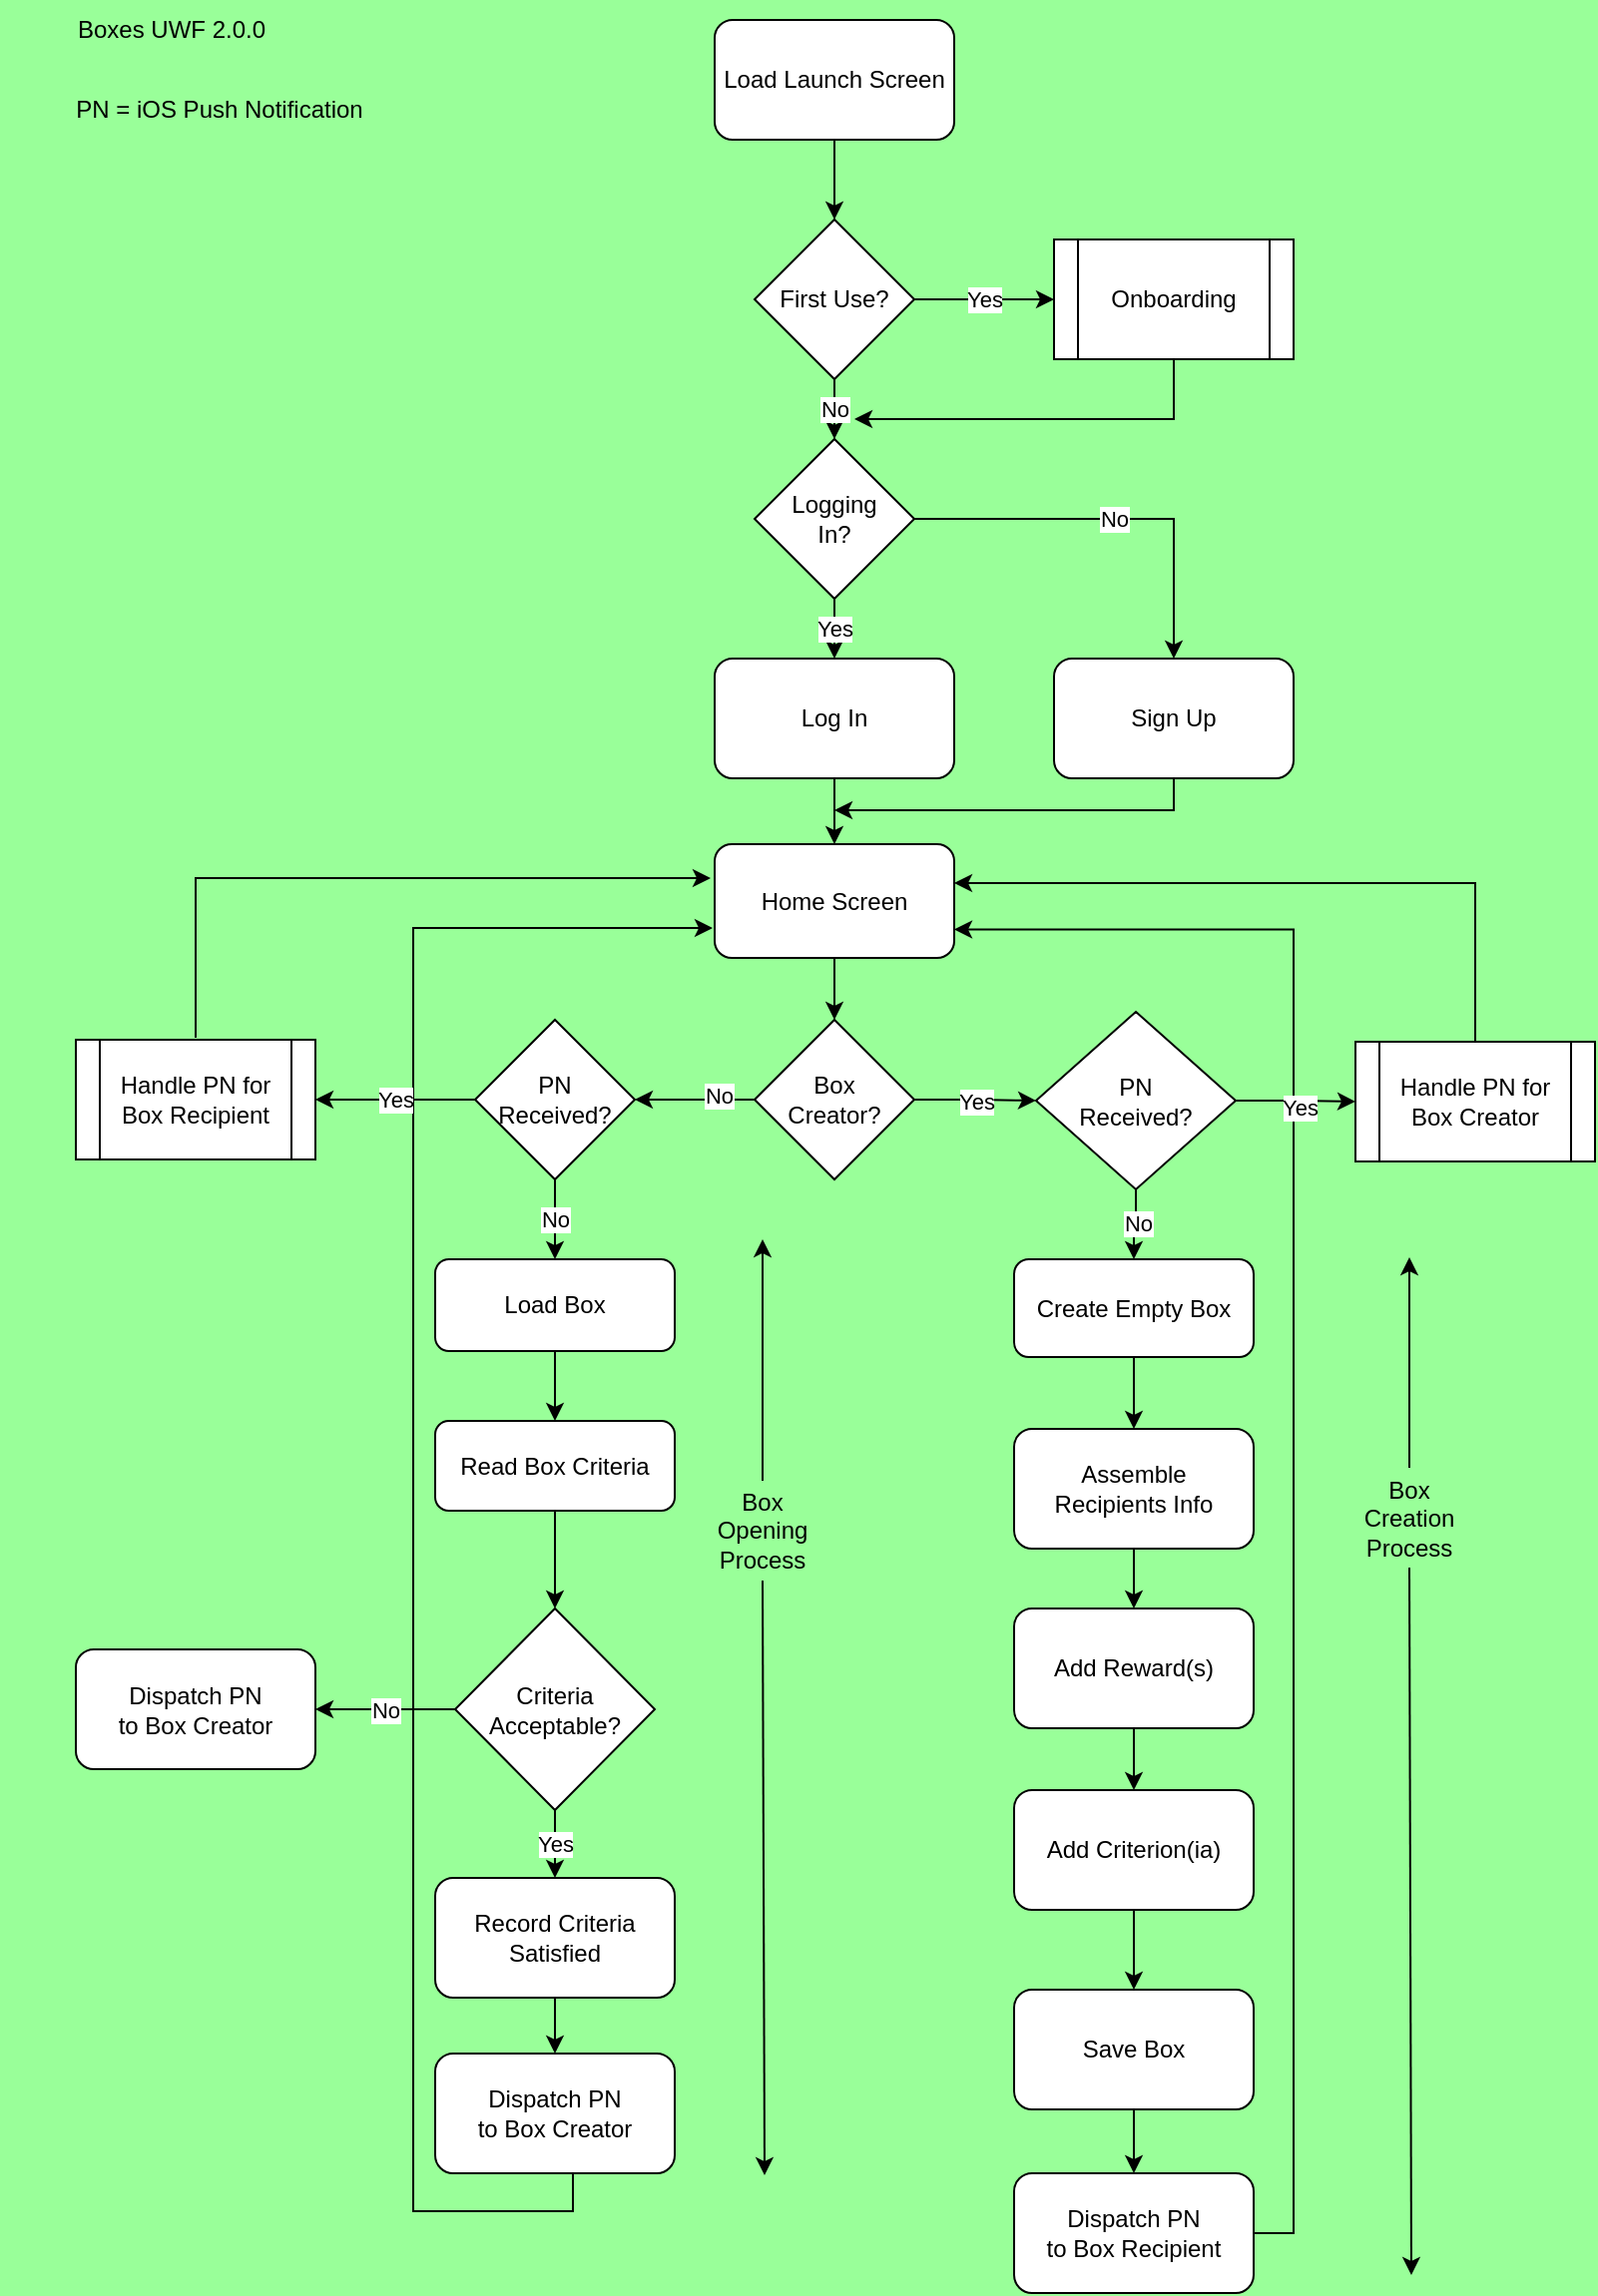 <mxfile version="20.2.2" type="device" pages="3"><diagram id="6oOxWtlQWm77AqL9Hm0L" name="Page-1"><mxGraphModel dx="922" dy="533" grid="1" gridSize="10" guides="1" tooltips="1" connect="1" arrows="1" fold="1" page="1" pageScale="1" pageWidth="827" pageHeight="1169" background="#99FF99" math="0" shadow="0"><root><mxCell id="0"/><mxCell id="1" parent="0"/><mxCell id="ObhwQUfPzlnqqxo6KbTJ-1" style="edgeStyle=orthogonalEdgeStyle;rounded=0;orthogonalLoop=1;jettySize=auto;html=1;exitX=0.5;exitY=1;exitDx=0;exitDy=0;entryX=0.5;entryY=0;entryDx=0;entryDy=0;" parent="1" source="ObhwQUfPzlnqqxo6KbTJ-2" target="ObhwQUfPzlnqqxo6KbTJ-5" edge="1"><mxGeometry relative="1" as="geometry"/></mxCell><mxCell id="ObhwQUfPzlnqqxo6KbTJ-2" value="Load Launch Screen" style="rounded=1;whiteSpace=wrap;html=1;" parent="1" vertex="1"><mxGeometry x="360" y="40" width="120" height="60" as="geometry"/></mxCell><mxCell id="ObhwQUfPzlnqqxo6KbTJ-3" value="Yes" style="edgeStyle=orthogonalEdgeStyle;rounded=0;orthogonalLoop=1;jettySize=auto;html=1;entryX=0;entryY=0.5;entryDx=0;entryDy=0;" parent="1" source="ObhwQUfPzlnqqxo6KbTJ-5" target="ObhwQUfPzlnqqxo6KbTJ-7" edge="1"><mxGeometry relative="1" as="geometry"/></mxCell><mxCell id="ObhwQUfPzlnqqxo6KbTJ-4" value="No" style="edgeStyle=orthogonalEdgeStyle;rounded=0;orthogonalLoop=1;jettySize=auto;html=1;exitX=0.5;exitY=1;exitDx=0;exitDy=0;entryX=0.5;entryY=0;entryDx=0;entryDy=0;" parent="1" source="ObhwQUfPzlnqqxo6KbTJ-5" edge="1"><mxGeometry relative="1" as="geometry"><mxPoint x="420" y="250" as="targetPoint"/></mxGeometry></mxCell><mxCell id="ObhwQUfPzlnqqxo6KbTJ-5" value="First Use?" style="rhombus;whiteSpace=wrap;html=1;" parent="1" vertex="1"><mxGeometry x="380" y="140" width="80" height="80" as="geometry"/></mxCell><mxCell id="ObhwQUfPzlnqqxo6KbTJ-6" style="edgeStyle=orthogonalEdgeStyle;rounded=0;orthogonalLoop=1;jettySize=auto;html=1;exitX=0.5;exitY=1;exitDx=0;exitDy=0;" parent="1" source="ObhwQUfPzlnqqxo6KbTJ-7" edge="1"><mxGeometry relative="1" as="geometry"><mxPoint x="430" y="240" as="targetPoint"/><Array as="points"><mxPoint x="590" y="240"/></Array></mxGeometry></mxCell><mxCell id="ObhwQUfPzlnqqxo6KbTJ-7" value="Onboarding" style="shape=process;whiteSpace=wrap;html=1;backgroundOutline=1;" parent="1" vertex="1"><mxGeometry x="530" y="150" width="120" height="60" as="geometry"/></mxCell><mxCell id="ObhwQUfPzlnqqxo6KbTJ-8" value="No" style="edgeStyle=orthogonalEdgeStyle;rounded=0;orthogonalLoop=1;jettySize=auto;html=1;entryX=0.5;entryY=0;entryDx=0;entryDy=0;" parent="1" source="ObhwQUfPzlnqqxo6KbTJ-10" target="ObhwQUfPzlnqqxo6KbTJ-12" edge="1"><mxGeometry relative="1" as="geometry"><mxPoint x="600" y="290" as="targetPoint"/></mxGeometry></mxCell><mxCell id="ObhwQUfPzlnqqxo6KbTJ-9" value="Yes&lt;br&gt;" style="edgeStyle=orthogonalEdgeStyle;rounded=0;orthogonalLoop=1;jettySize=auto;html=1;entryX=0.5;entryY=0;entryDx=0;entryDy=0;" parent="1" source="ObhwQUfPzlnqqxo6KbTJ-10" target="ObhwQUfPzlnqqxo6KbTJ-14" edge="1"><mxGeometry relative="1" as="geometry"/></mxCell><mxCell id="ObhwQUfPzlnqqxo6KbTJ-10" value="Logging&lt;br&gt;In?" style="rhombus;whiteSpace=wrap;html=1;" parent="1" vertex="1"><mxGeometry x="380" y="250" width="80" height="80" as="geometry"/></mxCell><mxCell id="ObhwQUfPzlnqqxo6KbTJ-11" style="edgeStyle=orthogonalEdgeStyle;rounded=0;orthogonalLoop=1;jettySize=auto;html=1;exitX=0.5;exitY=1;exitDx=0;exitDy=0;" parent="1" source="ObhwQUfPzlnqqxo6KbTJ-12" edge="1"><mxGeometry relative="1" as="geometry"><mxPoint x="420" y="436" as="targetPoint"/><Array as="points"><mxPoint x="590" y="436"/></Array><mxPoint x="740" y="436" as="sourcePoint"/></mxGeometry></mxCell><mxCell id="ObhwQUfPzlnqqxo6KbTJ-12" value="Sign Up" style="rounded=1;whiteSpace=wrap;html=1;" parent="1" vertex="1"><mxGeometry x="530" y="360" width="120" height="60" as="geometry"/></mxCell><mxCell id="ObhwQUfPzlnqqxo6KbTJ-13" style="edgeStyle=orthogonalEdgeStyle;rounded=0;orthogonalLoop=1;jettySize=auto;html=1;entryX=0.5;entryY=0;entryDx=0;entryDy=0;" parent="1" source="ObhwQUfPzlnqqxo6KbTJ-14" target="ObhwQUfPzlnqqxo6KbTJ-37" edge="1"><mxGeometry relative="1" as="geometry"/></mxCell><mxCell id="ObhwQUfPzlnqqxo6KbTJ-14" value="Log In" style="rounded=1;whiteSpace=wrap;html=1;" parent="1" vertex="1"><mxGeometry x="360" y="360" width="120" height="60" as="geometry"/></mxCell><mxCell id="ObhwQUfPzlnqqxo6KbTJ-15" value="Yes" style="edgeStyle=orthogonalEdgeStyle;rounded=0;orthogonalLoop=1;jettySize=auto;html=1;" parent="1" source="ObhwQUfPzlnqqxo6KbTJ-18" target="ObhwQUfPzlnqqxo6KbTJ-41" edge="1"><mxGeometry relative="1" as="geometry"/></mxCell><mxCell id="ObhwQUfPzlnqqxo6KbTJ-16" style="edgeStyle=orthogonalEdgeStyle;rounded=0;orthogonalLoop=1;jettySize=auto;html=1;entryX=1;entryY=0.5;entryDx=0;entryDy=0;" parent="1" source="ObhwQUfPzlnqqxo6KbTJ-18" target="ObhwQUfPzlnqqxo6KbTJ-47" edge="1"><mxGeometry relative="1" as="geometry"/></mxCell><mxCell id="ObhwQUfPzlnqqxo6KbTJ-17" value="No" style="edgeLabel;html=1;align=center;verticalAlign=middle;resizable=0;points=[];" parent="ObhwQUfPzlnqqxo6KbTJ-16" vertex="1" connectable="0"><mxGeometry x="-0.4" y="-2" relative="1" as="geometry"><mxPoint as="offset"/></mxGeometry></mxCell><mxCell id="ObhwQUfPzlnqqxo6KbTJ-18" value="Box&lt;br&gt;Creator?" style="rhombus;whiteSpace=wrap;html=1;" parent="1" vertex="1"><mxGeometry x="380" y="541" width="80" height="80" as="geometry"/></mxCell><mxCell id="ObhwQUfPzlnqqxo6KbTJ-19" style="edgeStyle=orthogonalEdgeStyle;rounded=0;orthogonalLoop=1;jettySize=auto;html=1;entryX=0.5;entryY=0;entryDx=0;entryDy=0;" parent="1" source="ObhwQUfPzlnqqxo6KbTJ-20" target="ObhwQUfPzlnqqxo6KbTJ-22" edge="1"><mxGeometry relative="1" as="geometry"/></mxCell><mxCell id="ObhwQUfPzlnqqxo6KbTJ-20" value="Assemble&lt;br&gt;Recipients Info" style="rounded=1;whiteSpace=wrap;html=1;" parent="1" vertex="1"><mxGeometry x="510" y="746" width="120" height="60" as="geometry"/></mxCell><mxCell id="ObhwQUfPzlnqqxo6KbTJ-21" style="edgeStyle=orthogonalEdgeStyle;rounded=0;orthogonalLoop=1;jettySize=auto;html=1;entryX=0.5;entryY=0;entryDx=0;entryDy=0;" parent="1" source="ObhwQUfPzlnqqxo6KbTJ-22" target="ObhwQUfPzlnqqxo6KbTJ-24" edge="1"><mxGeometry relative="1" as="geometry"/></mxCell><mxCell id="ObhwQUfPzlnqqxo6KbTJ-22" value="Add Reward(s)" style="rounded=1;whiteSpace=wrap;html=1;" parent="1" vertex="1"><mxGeometry x="510" y="836" width="120" height="60" as="geometry"/></mxCell><mxCell id="ObhwQUfPzlnqqxo6KbTJ-23" style="edgeStyle=orthogonalEdgeStyle;rounded=0;orthogonalLoop=1;jettySize=auto;html=1;" parent="1" source="ObhwQUfPzlnqqxo6KbTJ-24" target="ObhwQUfPzlnqqxo6KbTJ-51" edge="1"><mxGeometry relative="1" as="geometry"/></mxCell><mxCell id="ObhwQUfPzlnqqxo6KbTJ-24" value="Add Criterion(ia)" style="rounded=1;whiteSpace=wrap;html=1;" parent="1" vertex="1"><mxGeometry x="510" y="927" width="120" height="60" as="geometry"/></mxCell><mxCell id="ObhwQUfPzlnqqxo6KbTJ-25" style="edgeStyle=orthogonalEdgeStyle;rounded=0;orthogonalLoop=1;jettySize=auto;html=1;entryX=1;entryY=0.75;entryDx=0;entryDy=0;" parent="1" source="ObhwQUfPzlnqqxo6KbTJ-26" target="ObhwQUfPzlnqqxo6KbTJ-37" edge="1"><mxGeometry relative="1" as="geometry"><mxPoint x="500" y="530" as="targetPoint"/><Array as="points"><mxPoint x="650" y="1149"/><mxPoint x="650" y="496"/></Array></mxGeometry></mxCell><mxCell id="ObhwQUfPzlnqqxo6KbTJ-26" value="Dispatch PN &lt;br&gt;to Box Recipient" style="rounded=1;whiteSpace=wrap;html=1;" parent="1" vertex="1"><mxGeometry x="510" y="1119" width="120" height="60" as="geometry"/></mxCell><mxCell id="ObhwQUfPzlnqqxo6KbTJ-27" value="" style="endArrow=classic;html=1;rounded=0;" parent="1" edge="1"><mxGeometry width="50" height="50" relative="1" as="geometry"><mxPoint x="708" y="765.5" as="sourcePoint"/><mxPoint x="708" y="660" as="targetPoint"/></mxGeometry></mxCell><mxCell id="ObhwQUfPzlnqqxo6KbTJ-28" value="" style="endArrow=classic;html=1;rounded=0;" parent="1" edge="1"><mxGeometry width="50" height="50" relative="1" as="geometry"><mxPoint x="708" y="815.5" as="sourcePoint"/><mxPoint x="709" y="1170" as="targetPoint"/><Array as="points"/></mxGeometry></mxCell><mxCell id="ObhwQUfPzlnqqxo6KbTJ-29" value="Box Creation&lt;br&gt;Process" style="text;html=1;strokeColor=none;fillColor=none;align=center;verticalAlign=middle;whiteSpace=wrap;rounded=0;" parent="1" vertex="1"><mxGeometry x="678" y="775.5" width="60" height="30" as="geometry"/></mxCell><mxCell id="nWAQDYOdbNsU7rF8sXF--2" style="edgeStyle=orthogonalEdgeStyle;rounded=0;orthogonalLoop=1;jettySize=auto;html=1;entryX=0.5;entryY=0;entryDx=0;entryDy=0;" parent="1" source="ObhwQUfPzlnqqxo6KbTJ-31" target="nWAQDYOdbNsU7rF8sXF--1" edge="1"><mxGeometry relative="1" as="geometry"/></mxCell><mxCell id="ObhwQUfPzlnqqxo6KbTJ-31" value="Read Box Criteria" style="rounded=1;whiteSpace=wrap;html=1;" parent="1" vertex="1"><mxGeometry x="220" y="742" width="120" height="45" as="geometry"/></mxCell><mxCell id="ObhwQUfPzlnqqxo6KbTJ-32" style="edgeStyle=orthogonalEdgeStyle;rounded=0;orthogonalLoop=1;jettySize=auto;html=1;entryX=0.5;entryY=0;entryDx=0;entryDy=0;" parent="1" source="ObhwQUfPzlnqqxo6KbTJ-33" target="ObhwQUfPzlnqqxo6KbTJ-35" edge="1"><mxGeometry relative="1" as="geometry"/></mxCell><mxCell id="ObhwQUfPzlnqqxo6KbTJ-33" value="Record Criteria&lt;br&gt;Satisfied" style="rounded=1;whiteSpace=wrap;html=1;" parent="1" vertex="1"><mxGeometry x="220" y="971" width="120" height="60" as="geometry"/></mxCell><mxCell id="ObhwQUfPzlnqqxo6KbTJ-34" style="edgeStyle=orthogonalEdgeStyle;rounded=0;orthogonalLoop=1;jettySize=auto;html=1;" parent="1" edge="1"><mxGeometry relative="1" as="geometry"><mxPoint x="359" y="495" as="targetPoint"/><Array as="points"><mxPoint x="289" y="1138"/><mxPoint x="209" y="1138"/><mxPoint x="209" y="495"/><mxPoint x="349" y="495"/></Array><mxPoint x="289" y="1114" as="sourcePoint"/></mxGeometry></mxCell><mxCell id="ObhwQUfPzlnqqxo6KbTJ-35" value="Dispatch PN&lt;br&gt;to Box Creator" style="rounded=1;whiteSpace=wrap;html=1;" parent="1" vertex="1"><mxGeometry x="220" y="1059" width="120" height="60" as="geometry"/></mxCell><mxCell id="ObhwQUfPzlnqqxo6KbTJ-36" value="" style="edgeStyle=orthogonalEdgeStyle;rounded=0;orthogonalLoop=1;jettySize=auto;html=1;" parent="1" source="ObhwQUfPzlnqqxo6KbTJ-37" target="ObhwQUfPzlnqqxo6KbTJ-18" edge="1"><mxGeometry relative="1" as="geometry"/></mxCell><mxCell id="ObhwQUfPzlnqqxo6KbTJ-37" value="Home Screen" style="rounded=1;whiteSpace=wrap;html=1;" parent="1" vertex="1"><mxGeometry x="360" y="453" width="120" height="57" as="geometry"/></mxCell><mxCell id="ObhwQUfPzlnqqxo6KbTJ-39" style="edgeStyle=orthogonalEdgeStyle;rounded=0;orthogonalLoop=1;jettySize=auto;html=1;entryX=0;entryY=0.5;entryDx=0;entryDy=0;" parent="1" source="ObhwQUfPzlnqqxo6KbTJ-41" target="ObhwQUfPzlnqqxo6KbTJ-43" edge="1"><mxGeometry relative="1" as="geometry"/></mxCell><mxCell id="ObhwQUfPzlnqqxo6KbTJ-40" value="Yes" style="edgeLabel;html=1;align=center;verticalAlign=middle;resizable=0;points=[];" parent="ObhwQUfPzlnqqxo6KbTJ-39" vertex="1" connectable="0"><mxGeometry x="0.067" y="-3" relative="1" as="geometry"><mxPoint as="offset"/></mxGeometry></mxCell><mxCell id="nWAQDYOdbNsU7rF8sXF--17" style="edgeStyle=orthogonalEdgeStyle;rounded=0;orthogonalLoop=1;jettySize=auto;html=1;entryX=0.5;entryY=0;entryDx=0;entryDy=0;" parent="1" source="ObhwQUfPzlnqqxo6KbTJ-41" target="nWAQDYOdbNsU7rF8sXF--16" edge="1"><mxGeometry relative="1" as="geometry"/></mxCell><mxCell id="nWAQDYOdbNsU7rF8sXF--18" value="No" style="edgeLabel;html=1;align=center;verticalAlign=middle;resizable=0;points=[];" parent="nWAQDYOdbNsU7rF8sXF--17" vertex="1" connectable="0"><mxGeometry x="-0.088" y="1" relative="1" as="geometry"><mxPoint as="offset"/></mxGeometry></mxCell><mxCell id="ObhwQUfPzlnqqxo6KbTJ-41" value="PN&lt;br&gt;Received?" style="rhombus;whiteSpace=wrap;html=1;" parent="1" vertex="1"><mxGeometry x="521" y="537" width="100" height="89" as="geometry"/></mxCell><mxCell id="ObhwQUfPzlnqqxo6KbTJ-42" style="edgeStyle=orthogonalEdgeStyle;rounded=0;orthogonalLoop=1;jettySize=auto;html=1;entryX=1;entryY=0.5;entryDx=0;entryDy=0;exitX=0.5;exitY=0;exitDx=0;exitDy=0;" parent="1" source="ObhwQUfPzlnqqxo6KbTJ-43" edge="1"><mxGeometry relative="1" as="geometry"><mxPoint x="760" y="541" as="sourcePoint"/><Array as="points"><mxPoint x="741" y="473"/></Array><mxPoint x="480" y="472.5" as="targetPoint"/></mxGeometry></mxCell><mxCell id="ObhwQUfPzlnqqxo6KbTJ-43" value="Handle PN for Box Creator" style="shape=process;whiteSpace=wrap;html=1;backgroundOutline=1;" parent="1" vertex="1"><mxGeometry x="681" y="552" width="120" height="60" as="geometry"/></mxCell><mxCell id="ObhwQUfPzlnqqxo6KbTJ-46" value="Yes" style="edgeStyle=orthogonalEdgeStyle;rounded=0;orthogonalLoop=1;jettySize=auto;html=1;entryX=1;entryY=0.5;entryDx=0;entryDy=0;" parent="1" source="ObhwQUfPzlnqqxo6KbTJ-47" target="ObhwQUfPzlnqqxo6KbTJ-49" edge="1"><mxGeometry relative="1" as="geometry"/></mxCell><mxCell id="nWAQDYOdbNsU7rF8sXF--4" value="No" style="edgeStyle=orthogonalEdgeStyle;rounded=0;orthogonalLoop=1;jettySize=auto;html=1;entryX=0.5;entryY=0;entryDx=0;entryDy=0;" parent="1" source="ObhwQUfPzlnqqxo6KbTJ-47" target="nWAQDYOdbNsU7rF8sXF--3" edge="1"><mxGeometry relative="1" as="geometry"/></mxCell><mxCell id="ObhwQUfPzlnqqxo6KbTJ-47" value="PN&lt;br&gt;Received?" style="rhombus;whiteSpace=wrap;html=1;" parent="1" vertex="1"><mxGeometry x="240" y="541" width="80" height="80" as="geometry"/></mxCell><mxCell id="ObhwQUfPzlnqqxo6KbTJ-48" style="edgeStyle=orthogonalEdgeStyle;rounded=0;orthogonalLoop=1;jettySize=auto;html=1;" parent="1" edge="1"><mxGeometry relative="1" as="geometry"><mxPoint x="358" y="470" as="targetPoint"/><Array as="points"><mxPoint x="100" y="470"/></Array><mxPoint x="100" y="550" as="sourcePoint"/></mxGeometry></mxCell><mxCell id="ObhwQUfPzlnqqxo6KbTJ-49" value="Handle PN for Box Recipient" style="shape=process;whiteSpace=wrap;html=1;backgroundOutline=1;" parent="1" vertex="1"><mxGeometry x="40" y="551" width="120" height="60" as="geometry"/></mxCell><mxCell id="ObhwQUfPzlnqqxo6KbTJ-50" style="edgeStyle=orthogonalEdgeStyle;rounded=0;orthogonalLoop=1;jettySize=auto;html=1;entryX=0.5;entryY=0;entryDx=0;entryDy=0;" parent="1" source="ObhwQUfPzlnqqxo6KbTJ-51" target="ObhwQUfPzlnqqxo6KbTJ-26" edge="1"><mxGeometry relative="1" as="geometry"/></mxCell><mxCell id="ObhwQUfPzlnqqxo6KbTJ-51" value="Save Box" style="rounded=1;whiteSpace=wrap;html=1;" parent="1" vertex="1"><mxGeometry x="510" y="1027" width="120" height="60" as="geometry"/></mxCell><mxCell id="ObhwQUfPzlnqqxo6KbTJ-52" value="PN = iOS Push Notification" style="text;html=1;strokeColor=none;fillColor=none;align=center;verticalAlign=middle;whiteSpace=wrap;rounded=0;" parent="1" vertex="1"><mxGeometry x="2" y="70" width="220" height="30" as="geometry"/></mxCell><mxCell id="nWAQDYOdbNsU7rF8sXF--6" value="Yes" style="edgeStyle=orthogonalEdgeStyle;rounded=0;orthogonalLoop=1;jettySize=auto;html=1;entryX=0.5;entryY=0;entryDx=0;entryDy=0;" parent="1" source="nWAQDYOdbNsU7rF8sXF--1" target="ObhwQUfPzlnqqxo6KbTJ-33" edge="1"><mxGeometry relative="1" as="geometry"/></mxCell><mxCell id="nWAQDYOdbNsU7rF8sXF--11" value="No" style="edgeStyle=orthogonalEdgeStyle;rounded=0;orthogonalLoop=1;jettySize=auto;html=1;entryX=1;entryY=0.5;entryDx=0;entryDy=0;" parent="1" source="nWAQDYOdbNsU7rF8sXF--1" target="nWAQDYOdbNsU7rF8sXF--10" edge="1"><mxGeometry relative="1" as="geometry"/></mxCell><mxCell id="nWAQDYOdbNsU7rF8sXF--1" value="Criteria Acceptable?" style="rhombus;whiteSpace=wrap;html=1;" parent="1" vertex="1"><mxGeometry x="230" y="836" width="100" height="101" as="geometry"/></mxCell><mxCell id="nWAQDYOdbNsU7rF8sXF--5" style="edgeStyle=orthogonalEdgeStyle;rounded=0;orthogonalLoop=1;jettySize=auto;html=1;entryX=0.5;entryY=0;entryDx=0;entryDy=0;" parent="1" source="nWAQDYOdbNsU7rF8sXF--3" target="ObhwQUfPzlnqqxo6KbTJ-31" edge="1"><mxGeometry relative="1" as="geometry"/></mxCell><mxCell id="nWAQDYOdbNsU7rF8sXF--3" value="Load Box" style="rounded=1;whiteSpace=wrap;html=1;" parent="1" vertex="1"><mxGeometry x="220" y="661" width="120" height="46" as="geometry"/></mxCell><mxCell id="nWAQDYOdbNsU7rF8sXF--10" value="Dispatch PN&lt;br&gt;to Box Creator" style="rounded=1;whiteSpace=wrap;html=1;" parent="1" vertex="1"><mxGeometry x="40" y="856.5" width="120" height="60" as="geometry"/></mxCell><mxCell id="nWAQDYOdbNsU7rF8sXF--12" value="" style="endArrow=classic;html=1;rounded=0;" parent="1" edge="1"><mxGeometry width="50" height="50" relative="1" as="geometry"><mxPoint x="384" y="772" as="sourcePoint"/><mxPoint x="384" y="651" as="targetPoint"/></mxGeometry></mxCell><mxCell id="nWAQDYOdbNsU7rF8sXF--13" value="" style="endArrow=classic;html=1;rounded=0;" parent="1" edge="1"><mxGeometry width="50" height="50" relative="1" as="geometry"><mxPoint x="384" y="822" as="sourcePoint"/><mxPoint x="385" y="1120" as="targetPoint"/><Array as="points"/></mxGeometry></mxCell><mxCell id="nWAQDYOdbNsU7rF8sXF--14" value="Box Opening&lt;br&gt;Process" style="text;html=1;strokeColor=none;fillColor=none;align=center;verticalAlign=middle;whiteSpace=wrap;rounded=0;" parent="1" vertex="1"><mxGeometry x="354" y="782" width="60" height="30" as="geometry"/></mxCell><mxCell id="nWAQDYOdbNsU7rF8sXF--15" value="Boxes UWF 2.0.0" style="text;html=1;strokeColor=none;fillColor=none;align=center;verticalAlign=middle;whiteSpace=wrap;rounded=0;" parent="1" vertex="1"><mxGeometry x="38" y="30" width="100" height="30" as="geometry"/></mxCell><mxCell id="nWAQDYOdbNsU7rF8sXF--19" style="edgeStyle=orthogonalEdgeStyle;rounded=0;orthogonalLoop=1;jettySize=auto;html=1;entryX=0.5;entryY=0;entryDx=0;entryDy=0;" parent="1" source="nWAQDYOdbNsU7rF8sXF--16" target="ObhwQUfPzlnqqxo6KbTJ-20" edge="1"><mxGeometry relative="1" as="geometry"/></mxCell><mxCell id="nWAQDYOdbNsU7rF8sXF--16" value="Create Empty Box" style="rounded=1;whiteSpace=wrap;html=1;" parent="1" vertex="1"><mxGeometry x="510" y="661" width="120" height="49" as="geometry"/></mxCell></root></mxGraphModel></diagram><diagram id="mkKF0YP2FVN_1Yu35ech" name="Page-2"><mxGraphModel dx="922" dy="533" grid="1" gridSize="10" guides="1" tooltips="1" connect="1" arrows="1" fold="1" page="1" pageScale="1" pageWidth="827" pageHeight="1169" background="#99FF99" math="0" shadow="0"><root><mxCell id="0"/><mxCell id="1" parent="0"/><mxCell id="9U148Wr3ZELPiETPLUVW-1" value="Handle PN for Box Creator" style="text;html=1;strokeColor=none;fillColor=none;align=center;verticalAlign=middle;whiteSpace=wrap;rounded=0;" vertex="1" parent="1"><mxGeometry x="1" y="70" width="220" height="30" as="geometry"/></mxCell><mxCell id="nB2biCOm6xJQjABE8RIT-7" value="No" style="edgeStyle=orthogonalEdgeStyle;rounded=0;orthogonalLoop=1;jettySize=auto;html=1;entryX=0.5;entryY=0;entryDx=0;entryDy=0;" edge="1" parent="1" source="9U148Wr3ZELPiETPLUVW-2"><mxGeometry relative="1" as="geometry"><mxPoint x="414" y="310" as="targetPoint"/></mxGeometry></mxCell><mxCell id="nB2biCOm6xJQjABE8RIT-16" value="Yes" style="edgeStyle=orthogonalEdgeStyle;rounded=0;orthogonalLoop=1;jettySize=auto;html=1;entryX=1;entryY=0.5;entryDx=0;entryDy=0;" edge="1" parent="1" source="9U148Wr3ZELPiETPLUVW-2" target="nB2biCOm6xJQjABE8RIT-3"><mxGeometry relative="1" as="geometry"/></mxCell><mxCell id="9U148Wr3ZELPiETPLUVW-2" value="Criterion(ia) not Acceptable?&amp;nbsp;" style="rhombus;whiteSpace=wrap;html=1;" vertex="1" parent="1"><mxGeometry x="349" y="140" width="130" height="120" as="geometry"/></mxCell><mxCell id="nB2biCOm6xJQjABE8RIT-2" style="edgeStyle=orthogonalEdgeStyle;rounded=0;orthogonalLoop=1;jettySize=auto;html=1;entryX=0.5;entryY=0;entryDx=0;entryDy=0;" edge="1" parent="1" source="nB2biCOm6xJQjABE8RIT-1" target="9U148Wr3ZELPiETPLUVW-2"><mxGeometry relative="1" as="geometry"/></mxCell><mxCell id="nB2biCOm6xJQjABE8RIT-1" value="Load Box" style="rounded=1;whiteSpace=wrap;html=1;" vertex="1" parent="1"><mxGeometry x="354" y="40" width="120" height="60" as="geometry"/></mxCell><mxCell id="nB2biCOm6xJQjABE8RIT-17" style="edgeStyle=orthogonalEdgeStyle;rounded=0;orthogonalLoop=1;jettySize=auto;html=1;" edge="1" parent="1" source="nB2biCOm6xJQjABE8RIT-3"><mxGeometry relative="1" as="geometry"><mxPoint x="350" y="500" as="targetPoint"/><Array as="points"><mxPoint x="240" y="500"/></Array></mxGeometry></mxCell><mxCell id="nB2biCOm6xJQjABE8RIT-3" value="Revise Criterion(ia)" style="rounded=1;whiteSpace=wrap;html=1;" vertex="1" parent="1"><mxGeometry x="180" y="170" width="120" height="60" as="geometry"/></mxCell><mxCell id="nB2biCOm6xJQjABE8RIT-10" value="Yes" style="edgeStyle=orthogonalEdgeStyle;rounded=0;orthogonalLoop=1;jettySize=auto;html=1;entryX=0;entryY=0.5;entryDx=0;entryDy=0;" edge="1" parent="1" source="nB2biCOm6xJQjABE8RIT-8" target="nB2biCOm6xJQjABE8RIT-9"><mxGeometry relative="1" as="geometry"/></mxCell><mxCell id="nB2biCOm6xJQjABE8RIT-13" value="No" style="edgeStyle=orthogonalEdgeStyle;rounded=0;orthogonalLoop=1;jettySize=auto;html=1;entryX=0.5;entryY=0;entryDx=0;entryDy=0;" edge="1" parent="1" source="nB2biCOm6xJQjABE8RIT-8" target="nB2biCOm6xJQjABE8RIT-11"><mxGeometry relative="1" as="geometry"/></mxCell><mxCell id="nB2biCOm6xJQjABE8RIT-8" value="Criterion(ia)&lt;br&gt;Fulfilled?" style="rhombus;whiteSpace=wrap;html=1;" vertex="1" parent="1"><mxGeometry x="350" y="310" width="129" height="120" as="geometry"/></mxCell><mxCell id="nB2biCOm6xJQjABE8RIT-18" style="edgeStyle=orthogonalEdgeStyle;rounded=0;orthogonalLoop=1;jettySize=auto;html=1;" edge="1" parent="1" source="nB2biCOm6xJQjABE8RIT-9"><mxGeometry relative="1" as="geometry"><mxPoint x="480" y="500" as="targetPoint"/><Array as="points"><mxPoint x="610" y="500"/></Array></mxGeometry></mxCell><mxCell id="nB2biCOm6xJQjABE8RIT-9" value="Open Box" style="rounded=1;whiteSpace=wrap;html=1;" vertex="1" parent="1"><mxGeometry x="550" y="340" width="120" height="60" as="geometry"/></mxCell><mxCell id="1pgd7-lVqHD90S8ZGA-M-2" style="edgeStyle=orthogonalEdgeStyle;rounded=0;orthogonalLoop=1;jettySize=auto;html=1;entryX=0.5;entryY=0;entryDx=0;entryDy=0;" edge="1" parent="1" source="nB2biCOm6xJQjABE8RIT-11" target="1pgd7-lVqHD90S8ZGA-M-1"><mxGeometry relative="1" as="geometry"/></mxCell><mxCell id="nB2biCOm6xJQjABE8RIT-11" value="Save Box" style="rounded=1;whiteSpace=wrap;html=1;" vertex="1" parent="1"><mxGeometry x="354.5" y="466" width="120" height="64" as="geometry"/></mxCell><mxCell id="1pgd7-lVqHD90S8ZGA-M-1" value="Dispatch PN for &lt;br&gt;Box Recipient" style="rounded=1;whiteSpace=wrap;html=1;" vertex="1" parent="1"><mxGeometry x="354" y="567" width="120" height="60" as="geometry"/></mxCell><mxCell id="Ea67BQHaxiN7mS6CYqdF-1" value="Boxes UWF 2.0.0" style="text;html=1;strokeColor=none;fillColor=none;align=center;verticalAlign=middle;whiteSpace=wrap;rounded=0;" vertex="1" parent="1"><mxGeometry x="39" y="31" width="100" height="30" as="geometry"/></mxCell></root></mxGraphModel></diagram><diagram id="NUh-3J_re_J-1xTZf0Iu" name="Page-3"><mxGraphModel dx="922" dy="533" grid="1" gridSize="10" guides="1" tooltips="1" connect="1" arrows="1" fold="1" page="1" pageScale="1" pageWidth="827" pageHeight="1169" background="#99FF99" math="0" shadow="0"><root><mxCell id="0"/><mxCell id="1" parent="0"/><mxCell id="hO3CcJcjgiamyguuga9K-1" value="Handle PN for Box Recipient" style="text;html=1;strokeColor=none;fillColor=none;align=center;verticalAlign=middle;whiteSpace=wrap;rounded=0;" vertex="1" parent="1"><mxGeometry x="21" y="71" width="190" height="30" as="geometry"/></mxCell><mxCell id="6lI83fZSjxj0G9u3Nm_Q-4" style="edgeStyle=orthogonalEdgeStyle;rounded=0;orthogonalLoop=1;jettySize=auto;html=1;" edge="1" parent="1" source="6lI83fZSjxj0G9u3Nm_Q-1" target="6lI83fZSjxj0G9u3Nm_Q-2"><mxGeometry relative="1" as="geometry"/></mxCell><mxCell id="6lI83fZSjxj0G9u3Nm_Q-1" value="Load Box" style="rounded=1;whiteSpace=wrap;html=1;" vertex="1" parent="1"><mxGeometry x="350" y="40" width="120" height="60" as="geometry"/></mxCell><mxCell id="K6nCkpBIaDfzq2IR0J6m-3" value="Yes" style="edgeStyle=orthogonalEdgeStyle;rounded=0;orthogonalLoop=1;jettySize=auto;html=1;entryX=0;entryY=0.5;entryDx=0;entryDy=0;" edge="1" parent="1" source="6lI83fZSjxj0G9u3Nm_Q-2" target="6lI83fZSjxj0G9u3Nm_Q-5"><mxGeometry relative="1" as="geometry"/></mxCell><mxCell id="K6nCkpBIaDfzq2IR0J6m-6" value="No" style="edgeStyle=orthogonalEdgeStyle;rounded=0;orthogonalLoop=1;jettySize=auto;html=1;entryX=0.5;entryY=0;entryDx=0;entryDy=0;" edge="1" parent="1" source="6lI83fZSjxj0G9u3Nm_Q-2" target="6lI83fZSjxj0G9u3Nm_Q-3"><mxGeometry relative="1" as="geometry"/></mxCell><mxCell id="6lI83fZSjxj0G9u3Nm_Q-2" value="Criterion(ia)&lt;br&gt;Revised?" style="rhombus;whiteSpace=wrap;html=1;" vertex="1" parent="1"><mxGeometry x="340" y="160" width="140" height="120" as="geometry"/></mxCell><mxCell id="K6nCkpBIaDfzq2IR0J6m-8" value="Yes" style="edgeStyle=orthogonalEdgeStyle;rounded=0;orthogonalLoop=1;jettySize=auto;html=1;entryX=1;entryY=0.5;entryDx=0;entryDy=0;" edge="1" parent="1" source="6lI83fZSjxj0G9u3Nm_Q-3" target="K6nCkpBIaDfzq2IR0J6m-7"><mxGeometry relative="1" as="geometry"/></mxCell><mxCell id="K6nCkpBIaDfzq2IR0J6m-9" style="edgeStyle=orthogonalEdgeStyle;rounded=0;orthogonalLoop=1;jettySize=auto;html=1;entryX=0.5;entryY=0;entryDx=0;entryDy=0;" edge="1" parent="1" source="6lI83fZSjxj0G9u3Nm_Q-3" target="K6nCkpBIaDfzq2IR0J6m-2"><mxGeometry relative="1" as="geometry"/></mxCell><mxCell id="K6nCkpBIaDfzq2IR0J6m-12" value="No" style="edgeLabel;html=1;align=center;verticalAlign=middle;resizable=0;points=[];" vertex="1" connectable="0" parent="K6nCkpBIaDfzq2IR0J6m-9"><mxGeometry x="-0.05" y="-1" relative="1" as="geometry"><mxPoint as="offset"/></mxGeometry></mxCell><mxCell id="6lI83fZSjxj0G9u3Nm_Q-3" value="Box Opened?" style="rhombus;whiteSpace=wrap;html=1;" vertex="1" parent="1"><mxGeometry x="340" y="330" width="140" height="120" as="geometry"/></mxCell><mxCell id="K6nCkpBIaDfzq2IR0J6m-4" style="edgeStyle=orthogonalEdgeStyle;rounded=0;orthogonalLoop=1;jettySize=auto;html=1;entryX=0.5;entryY=0;entryDx=0;entryDy=0;" edge="1" parent="1" source="6lI83fZSjxj0G9u3Nm_Q-5" target="K6nCkpBIaDfzq2IR0J6m-1"><mxGeometry relative="1" as="geometry"/></mxCell><mxCell id="6lI83fZSjxj0G9u3Nm_Q-5" value="Read Criterion(ia)" style="rounded=1;whiteSpace=wrap;html=1;" vertex="1" parent="1"><mxGeometry x="540" y="190" width="120" height="60" as="geometry"/></mxCell><mxCell id="K6nCkpBIaDfzq2IR0J6m-11" style="edgeStyle=orthogonalEdgeStyle;rounded=0;orthogonalLoop=1;jettySize=auto;html=1;entryX=1;entryY=0.5;entryDx=0;entryDy=0;" edge="1" parent="1" source="K6nCkpBIaDfzq2IR0J6m-1" target="K6nCkpBIaDfzq2IR0J6m-2"><mxGeometry relative="1" as="geometry"><Array as="points"><mxPoint x="600" y="520"/></Array></mxGeometry></mxCell><mxCell id="K6nCkpBIaDfzq2IR0J6m-1" value="Record Criterion(ia)&lt;br&gt;Satisfied" style="rounded=1;whiteSpace=wrap;html=1;" vertex="1" parent="1"><mxGeometry x="540" y="290" width="120" height="60" as="geometry"/></mxCell><mxCell id="K6nCkpBIaDfzq2IR0J6m-2" value="Save Box" style="rounded=1;whiteSpace=wrap;html=1;" vertex="1" parent="1"><mxGeometry x="350" y="490" width="120" height="60" as="geometry"/></mxCell><mxCell id="K6nCkpBIaDfzq2IR0J6m-10" style="edgeStyle=orthogonalEdgeStyle;rounded=0;orthogonalLoop=1;jettySize=auto;html=1;entryX=0;entryY=0.5;entryDx=0;entryDy=0;" edge="1" parent="1" source="K6nCkpBIaDfzq2IR0J6m-7" target="K6nCkpBIaDfzq2IR0J6m-2"><mxGeometry relative="1" as="geometry"><Array as="points"><mxPoint x="220" y="520"/></Array></mxGeometry></mxCell><mxCell id="K6nCkpBIaDfzq2IR0J6m-7" value="View Contents" style="rounded=1;whiteSpace=wrap;html=1;" vertex="1" parent="1"><mxGeometry x="160" y="360" width="120" height="60" as="geometry"/></mxCell><mxCell id="u6FqrSnZyQUZKHsdqCQI-1" value="Boxes UWF 2.0.0" style="text;html=1;strokeColor=none;fillColor=none;align=center;verticalAlign=middle;whiteSpace=wrap;rounded=0;" vertex="1" parent="1"><mxGeometry x="38" y="30" width="100" height="30" as="geometry"/></mxCell></root></mxGraphModel></diagram></mxfile>